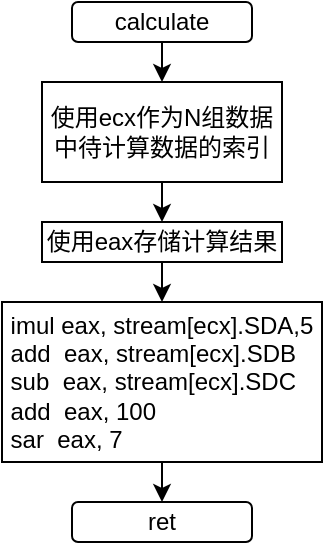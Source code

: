 <mxfile>
    <diagram id="1TDbxBZ_JOEDpRoGHgfZ" name="第 1 页">
        <mxGraphModel dx="990" dy="614" grid="1" gridSize="10" guides="1" tooltips="1" connect="1" arrows="1" fold="1" page="1" pageScale="1" pageWidth="827" pageHeight="1169" math="0" shadow="0">
            <root>
                <mxCell id="0"/>
                <mxCell id="1" parent="0"/>
                <mxCell id="3" style="edgeStyle=none;html=1;exitX=0.5;exitY=1;exitDx=0;exitDy=0;entryX=0.5;entryY=0;entryDx=0;entryDy=0;" parent="1" source="2" target="4" edge="1">
                    <mxGeometry relative="1" as="geometry">
                        <mxPoint x="380" y="160" as="targetPoint"/>
                    </mxGeometry>
                </mxCell>
                <mxCell id="2" value="calculate" style="rounded=1;whiteSpace=wrap;html=1;" parent="1" vertex="1">
                    <mxGeometry x="335" y="70" width="90" height="20" as="geometry"/>
                </mxCell>
                <mxCell id="75" style="edgeStyle=none;html=1;exitX=0.5;exitY=1;exitDx=0;exitDy=0;entryX=0.5;entryY=0;entryDx=0;entryDy=0;" edge="1" parent="1" source="4" target="43">
                    <mxGeometry relative="1" as="geometry"/>
                </mxCell>
                <mxCell id="4" value="使用ecx作为N组数据中待计算数据的索引" style="rounded=0;whiteSpace=wrap;html=1;" parent="1" vertex="1">
                    <mxGeometry x="320" y="110" width="120" height="50" as="geometry"/>
                </mxCell>
                <mxCell id="76" style="edgeStyle=none;html=1;exitX=0.5;exitY=1;exitDx=0;exitDy=0;entryX=0.5;entryY=0;entryDx=0;entryDy=0;" edge="1" parent="1" source="43" target="73">
                    <mxGeometry relative="1" as="geometry"/>
                </mxCell>
                <mxCell id="43" value="使用eax存储计算结果" style="rounded=0;whiteSpace=wrap;html=1;" parent="1" vertex="1">
                    <mxGeometry x="320" y="180" width="120" height="20" as="geometry"/>
                </mxCell>
                <mxCell id="72" value="ret" style="rounded=1;whiteSpace=wrap;html=1;" parent="1" vertex="1">
                    <mxGeometry x="335" y="320" width="90" height="20" as="geometry"/>
                </mxCell>
                <mxCell id="77" style="edgeStyle=none;html=1;entryX=0.5;entryY=0;entryDx=0;entryDy=0;" edge="1" parent="1" source="73" target="72">
                    <mxGeometry relative="1" as="geometry"/>
                </mxCell>
                <mxCell id="73" value="&lt;div style=&quot;text-align: left&quot;&gt;&lt;span&gt;&#9;&lt;/span&gt;imul eax, stream[ecx].SDA,5&lt;/div&gt;&lt;div style=&quot;text-align: left&quot;&gt;&lt;span&gt;&#9;&lt;/span&gt;add&amp;nbsp; eax, stream[ecx].SDB&lt;/div&gt;&lt;div style=&quot;text-align: left&quot;&gt;&lt;span&gt;&#9;&lt;/span&gt;sub&amp;nbsp; eax, stream[ecx].SDC&lt;/div&gt;&lt;div style=&quot;text-align: left&quot;&gt;&lt;span&gt;&#9;&lt;/span&gt;add&amp;nbsp; eax, 100&lt;/div&gt;&lt;div style=&quot;text-align: left&quot;&gt;&lt;span&gt;&#9;&lt;/span&gt;sar&amp;nbsp; eax, 7&lt;/div&gt;" style="rounded=0;whiteSpace=wrap;html=1;" vertex="1" parent="1">
                    <mxGeometry x="300" y="220" width="160" height="80" as="geometry"/>
                </mxCell>
            </root>
        </mxGraphModel>
    </diagram>
</mxfile>